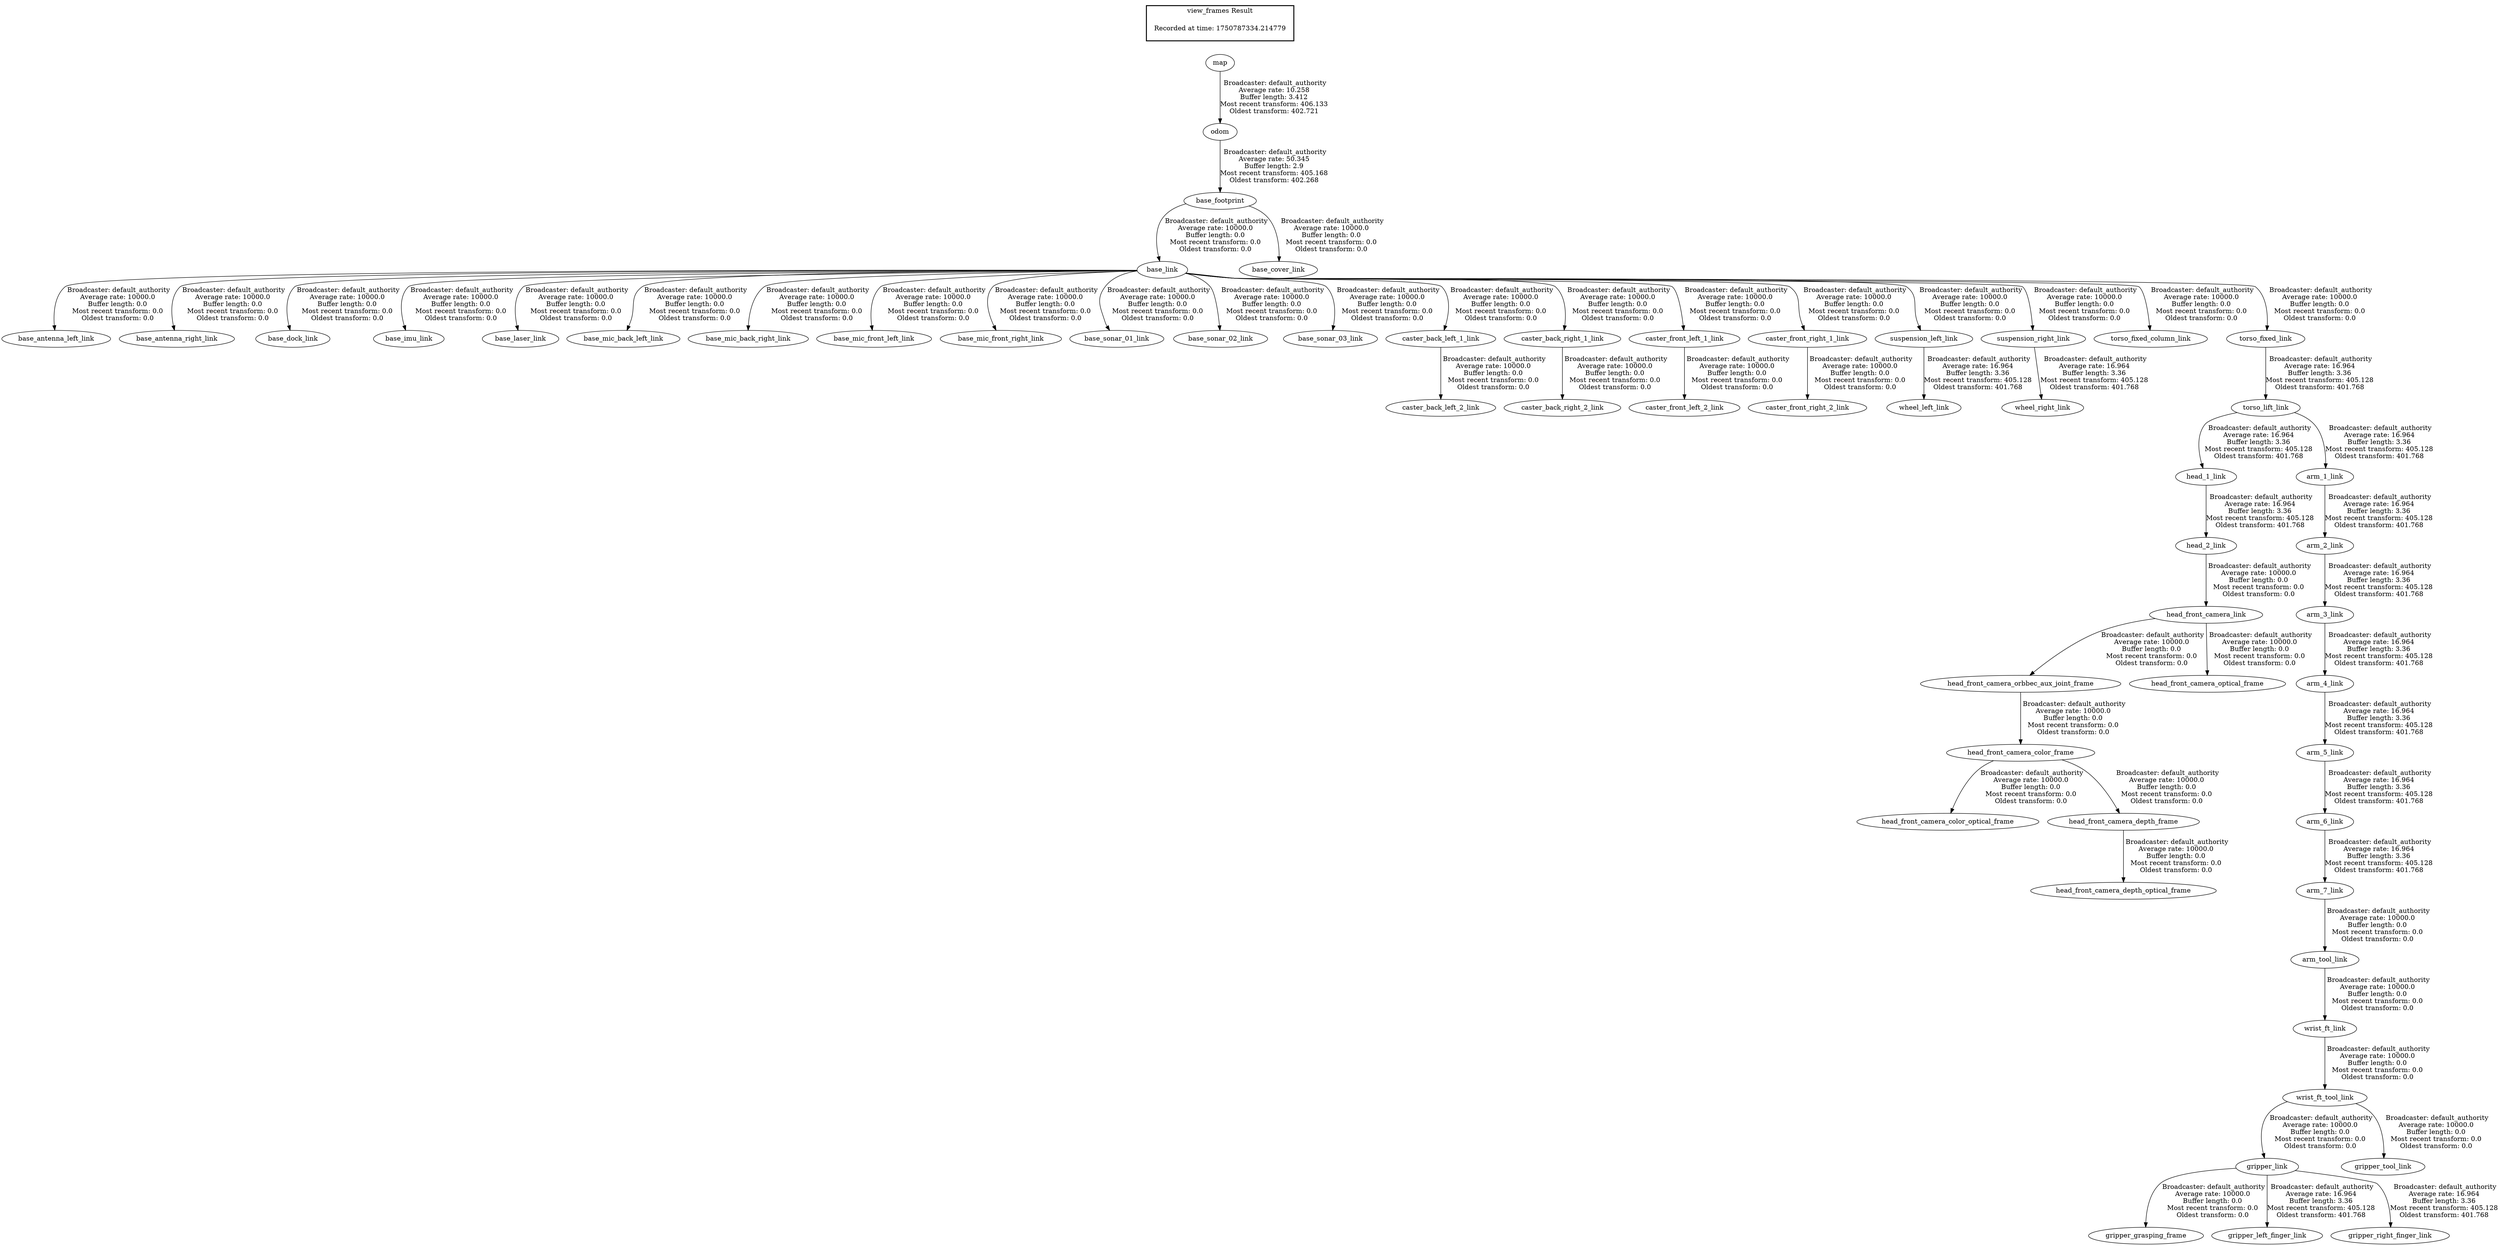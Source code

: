 digraph G {
"map" -> "odom"[label=" Broadcaster: default_authority\nAverage rate: 10.258\nBuffer length: 3.412\nMost recent transform: 406.133\nOldest transform: 402.721\n"];
"arm_7_link" -> "arm_tool_link"[label=" Broadcaster: default_authority\nAverage rate: 10000.0\nBuffer length: 0.0\nMost recent transform: 0.0\nOldest transform: 0.0\n"];
"arm_6_link" -> "arm_7_link"[label=" Broadcaster: default_authority\nAverage rate: 16.964\nBuffer length: 3.36\nMost recent transform: 405.128\nOldest transform: 401.768\n"];
"base_link" -> "base_antenna_left_link"[label=" Broadcaster: default_authority\nAverage rate: 10000.0\nBuffer length: 0.0\nMost recent transform: 0.0\nOldest transform: 0.0\n"];
"base_footprint" -> "base_link"[label=" Broadcaster: default_authority\nAverage rate: 10000.0\nBuffer length: 0.0\nMost recent transform: 0.0\nOldest transform: 0.0\n"];
"base_link" -> "base_antenna_right_link"[label=" Broadcaster: default_authority\nAverage rate: 10000.0\nBuffer length: 0.0\nMost recent transform: 0.0\nOldest transform: 0.0\n"];
"base_link" -> "base_dock_link"[label=" Broadcaster: default_authority\nAverage rate: 10000.0\nBuffer length: 0.0\nMost recent transform: 0.0\nOldest transform: 0.0\n"];
"odom" -> "base_footprint"[label=" Broadcaster: default_authority\nAverage rate: 50.345\nBuffer length: 2.9\nMost recent transform: 405.168\nOldest transform: 402.268\n"];
"base_link" -> "base_imu_link"[label=" Broadcaster: default_authority\nAverage rate: 10000.0\nBuffer length: 0.0\nMost recent transform: 0.0\nOldest transform: 0.0\n"];
"base_link" -> "base_laser_link"[label=" Broadcaster: default_authority\nAverage rate: 10000.0\nBuffer length: 0.0\nMost recent transform: 0.0\nOldest transform: 0.0\n"];
"base_link" -> "base_mic_back_left_link"[label=" Broadcaster: default_authority\nAverage rate: 10000.0\nBuffer length: 0.0\nMost recent transform: 0.0\nOldest transform: 0.0\n"];
"base_link" -> "base_mic_back_right_link"[label=" Broadcaster: default_authority\nAverage rate: 10000.0\nBuffer length: 0.0\nMost recent transform: 0.0\nOldest transform: 0.0\n"];
"base_link" -> "base_mic_front_left_link"[label=" Broadcaster: default_authority\nAverage rate: 10000.0\nBuffer length: 0.0\nMost recent transform: 0.0\nOldest transform: 0.0\n"];
"base_link" -> "base_mic_front_right_link"[label=" Broadcaster: default_authority\nAverage rate: 10000.0\nBuffer length: 0.0\nMost recent transform: 0.0\nOldest transform: 0.0\n"];
"base_link" -> "base_sonar_01_link"[label=" Broadcaster: default_authority\nAverage rate: 10000.0\nBuffer length: 0.0\nMost recent transform: 0.0\nOldest transform: 0.0\n"];
"base_link" -> "base_sonar_02_link"[label=" Broadcaster: default_authority\nAverage rate: 10000.0\nBuffer length: 0.0\nMost recent transform: 0.0\nOldest transform: 0.0\n"];
"base_link" -> "base_sonar_03_link"[label=" Broadcaster: default_authority\nAverage rate: 10000.0\nBuffer length: 0.0\nMost recent transform: 0.0\nOldest transform: 0.0\n"];
"base_link" -> "caster_back_left_1_link"[label=" Broadcaster: default_authority\nAverage rate: 10000.0\nBuffer length: 0.0\nMost recent transform: 0.0\nOldest transform: 0.0\n"];
"caster_back_left_1_link" -> "caster_back_left_2_link"[label=" Broadcaster: default_authority\nAverage rate: 10000.0\nBuffer length: 0.0\nMost recent transform: 0.0\nOldest transform: 0.0\n"];
"base_link" -> "caster_back_right_1_link"[label=" Broadcaster: default_authority\nAverage rate: 10000.0\nBuffer length: 0.0\nMost recent transform: 0.0\nOldest transform: 0.0\n"];
"caster_back_right_1_link" -> "caster_back_right_2_link"[label=" Broadcaster: default_authority\nAverage rate: 10000.0\nBuffer length: 0.0\nMost recent transform: 0.0\nOldest transform: 0.0\n"];
"base_link" -> "caster_front_left_1_link"[label=" Broadcaster: default_authority\nAverage rate: 10000.0\nBuffer length: 0.0\nMost recent transform: 0.0\nOldest transform: 0.0\n"];
"caster_front_left_1_link" -> "caster_front_left_2_link"[label=" Broadcaster: default_authority\nAverage rate: 10000.0\nBuffer length: 0.0\nMost recent transform: 0.0\nOldest transform: 0.0\n"];
"base_link" -> "caster_front_right_1_link"[label=" Broadcaster: default_authority\nAverage rate: 10000.0\nBuffer length: 0.0\nMost recent transform: 0.0\nOldest transform: 0.0\n"];
"caster_front_right_1_link" -> "caster_front_right_2_link"[label=" Broadcaster: default_authority\nAverage rate: 10000.0\nBuffer length: 0.0\nMost recent transform: 0.0\nOldest transform: 0.0\n"];
"base_footprint" -> "base_cover_link"[label=" Broadcaster: default_authority\nAverage rate: 10000.0\nBuffer length: 0.0\nMost recent transform: 0.0\nOldest transform: 0.0\n"];
"gripper_link" -> "gripper_grasping_frame"[label=" Broadcaster: default_authority\nAverage rate: 10000.0\nBuffer length: 0.0\nMost recent transform: 0.0\nOldest transform: 0.0\n"];
"wrist_ft_tool_link" -> "gripper_link"[label=" Broadcaster: default_authority\nAverage rate: 10000.0\nBuffer length: 0.0\nMost recent transform: 0.0\nOldest transform: 0.0\n"];
"wrist_ft_link" -> "wrist_ft_tool_link"[label=" Broadcaster: default_authority\nAverage rate: 10000.0\nBuffer length: 0.0\nMost recent transform: 0.0\nOldest transform: 0.0\n"];
"wrist_ft_tool_link" -> "gripper_tool_link"[label=" Broadcaster: default_authority\nAverage rate: 10000.0\nBuffer length: 0.0\nMost recent transform: 0.0\nOldest transform: 0.0\n"];
"head_front_camera_orbbec_aux_joint_frame" -> "head_front_camera_color_frame"[label=" Broadcaster: default_authority\nAverage rate: 10000.0\nBuffer length: 0.0\nMost recent transform: 0.0\nOldest transform: 0.0\n"];
"head_front_camera_link" -> "head_front_camera_orbbec_aux_joint_frame"[label=" Broadcaster: default_authority\nAverage rate: 10000.0\nBuffer length: 0.0\nMost recent transform: 0.0\nOldest transform: 0.0\n"];
"head_front_camera_color_frame" -> "head_front_camera_color_optical_frame"[label=" Broadcaster: default_authority\nAverage rate: 10000.0\nBuffer length: 0.0\nMost recent transform: 0.0\nOldest transform: 0.0\n"];
"head_front_camera_color_frame" -> "head_front_camera_depth_frame"[label=" Broadcaster: default_authority\nAverage rate: 10000.0\nBuffer length: 0.0\nMost recent transform: 0.0\nOldest transform: 0.0\n"];
"head_front_camera_depth_frame" -> "head_front_camera_depth_optical_frame"[label=" Broadcaster: default_authority\nAverage rate: 10000.0\nBuffer length: 0.0\nMost recent transform: 0.0\nOldest transform: 0.0\n"];
"head_2_link" -> "head_front_camera_link"[label=" Broadcaster: default_authority\nAverage rate: 10000.0\nBuffer length: 0.0\nMost recent transform: 0.0\nOldest transform: 0.0\n"];
"head_1_link" -> "head_2_link"[label=" Broadcaster: default_authority\nAverage rate: 16.964\nBuffer length: 3.36\nMost recent transform: 405.128\nOldest transform: 401.768\n"];
"head_front_camera_link" -> "head_front_camera_optical_frame"[label=" Broadcaster: default_authority\nAverage rate: 10000.0\nBuffer length: 0.0\nMost recent transform: 0.0\nOldest transform: 0.0\n"];
"base_link" -> "suspension_left_link"[label=" Broadcaster: default_authority\nAverage rate: 10000.0\nBuffer length: 0.0\nMost recent transform: 0.0\nOldest transform: 0.0\n"];
"base_link" -> "suspension_right_link"[label=" Broadcaster: default_authority\nAverage rate: 10000.0\nBuffer length: 0.0\nMost recent transform: 0.0\nOldest transform: 0.0\n"];
"base_link" -> "torso_fixed_column_link"[label=" Broadcaster: default_authority\nAverage rate: 10000.0\nBuffer length: 0.0\nMost recent transform: 0.0\nOldest transform: 0.0\n"];
"base_link" -> "torso_fixed_link"[label=" Broadcaster: default_authority\nAverage rate: 10000.0\nBuffer length: 0.0\nMost recent transform: 0.0\nOldest transform: 0.0\n"];
"arm_tool_link" -> "wrist_ft_link"[label=" Broadcaster: default_authority\nAverage rate: 10000.0\nBuffer length: 0.0\nMost recent transform: 0.0\nOldest transform: 0.0\n"];
"torso_lift_link" -> "arm_1_link"[label=" Broadcaster: default_authority\nAverage rate: 16.964\nBuffer length: 3.36\nMost recent transform: 405.128\nOldest transform: 401.768\n"];
"torso_fixed_link" -> "torso_lift_link"[label=" Broadcaster: default_authority\nAverage rate: 16.964\nBuffer length: 3.36\nMost recent transform: 405.128\nOldest transform: 401.768\n"];
"arm_1_link" -> "arm_2_link"[label=" Broadcaster: default_authority\nAverage rate: 16.964\nBuffer length: 3.36\nMost recent transform: 405.128\nOldest transform: 401.768\n"];
"arm_2_link" -> "arm_3_link"[label=" Broadcaster: default_authority\nAverage rate: 16.964\nBuffer length: 3.36\nMost recent transform: 405.128\nOldest transform: 401.768\n"];
"arm_3_link" -> "arm_4_link"[label=" Broadcaster: default_authority\nAverage rate: 16.964\nBuffer length: 3.36\nMost recent transform: 405.128\nOldest transform: 401.768\n"];
"arm_4_link" -> "arm_5_link"[label=" Broadcaster: default_authority\nAverage rate: 16.964\nBuffer length: 3.36\nMost recent transform: 405.128\nOldest transform: 401.768\n"];
"arm_5_link" -> "arm_6_link"[label=" Broadcaster: default_authority\nAverage rate: 16.964\nBuffer length: 3.36\nMost recent transform: 405.128\nOldest transform: 401.768\n"];
"gripper_link" -> "gripper_left_finger_link"[label=" Broadcaster: default_authority\nAverage rate: 16.964\nBuffer length: 3.36\nMost recent transform: 405.128\nOldest transform: 401.768\n"];
"gripper_link" -> "gripper_right_finger_link"[label=" Broadcaster: default_authority\nAverage rate: 16.964\nBuffer length: 3.36\nMost recent transform: 405.128\nOldest transform: 401.768\n"];
"torso_lift_link" -> "head_1_link"[label=" Broadcaster: default_authority\nAverage rate: 16.964\nBuffer length: 3.36\nMost recent transform: 405.128\nOldest transform: 401.768\n"];
"suspension_left_link" -> "wheel_left_link"[label=" Broadcaster: default_authority\nAverage rate: 16.964\nBuffer length: 3.36\nMost recent transform: 405.128\nOldest transform: 401.768\n"];
"suspension_right_link" -> "wheel_right_link"[label=" Broadcaster: default_authority\nAverage rate: 16.964\nBuffer length: 3.36\nMost recent transform: 405.128\nOldest transform: 401.768\n"];
edge [style=invis];
 subgraph cluster_legend { style=bold; color=black; label ="view_frames Result";
"Recorded at time: 1750787334.214779"[ shape=plaintext ] ;
}->"map";
}